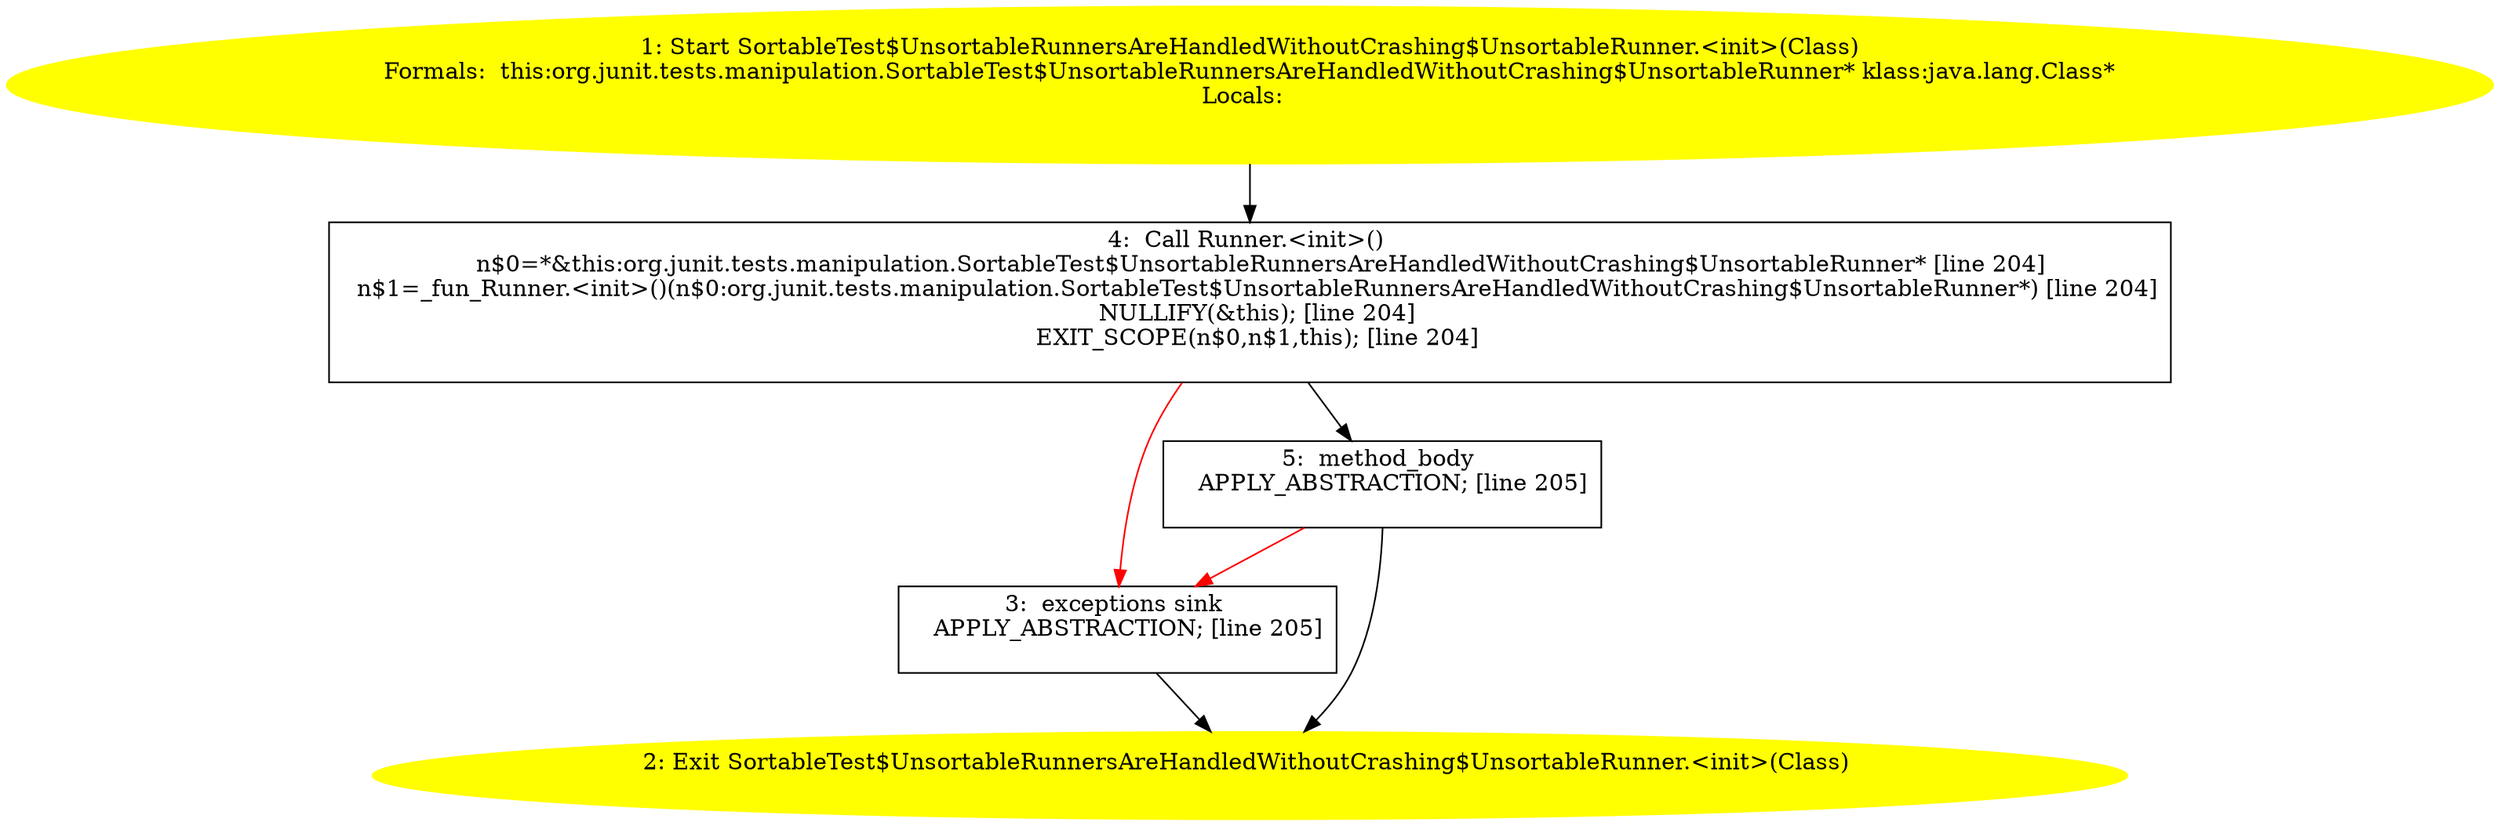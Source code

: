 /* @generated */
digraph cfg {
"org.junit.tests.manipulation.SortableTest$UnsortableRunnersAreHandledWithoutCrashing$UnsortableRunne.6ca4ec1c8506bd16792aaa07f91d7fee_1" [label="1: Start SortableTest$UnsortableRunnersAreHandledWithoutCrashing$UnsortableRunner.<init>(Class)\nFormals:  this:org.junit.tests.manipulation.SortableTest$UnsortableRunnersAreHandledWithoutCrashing$UnsortableRunner* klass:java.lang.Class*\nLocals:  \n  " color=yellow style=filled]
	

	 "org.junit.tests.manipulation.SortableTest$UnsortableRunnersAreHandledWithoutCrashing$UnsortableRunne.6ca4ec1c8506bd16792aaa07f91d7fee_1" -> "org.junit.tests.manipulation.SortableTest$UnsortableRunnersAreHandledWithoutCrashing$UnsortableRunne.6ca4ec1c8506bd16792aaa07f91d7fee_4" ;
"org.junit.tests.manipulation.SortableTest$UnsortableRunnersAreHandledWithoutCrashing$UnsortableRunne.6ca4ec1c8506bd16792aaa07f91d7fee_2" [label="2: Exit SortableTest$UnsortableRunnersAreHandledWithoutCrashing$UnsortableRunner.<init>(Class) \n  " color=yellow style=filled]
	

"org.junit.tests.manipulation.SortableTest$UnsortableRunnersAreHandledWithoutCrashing$UnsortableRunne.6ca4ec1c8506bd16792aaa07f91d7fee_3" [label="3:  exceptions sink \n   APPLY_ABSTRACTION; [line 205]\n " shape="box"]
	

	 "org.junit.tests.manipulation.SortableTest$UnsortableRunnersAreHandledWithoutCrashing$UnsortableRunne.6ca4ec1c8506bd16792aaa07f91d7fee_3" -> "org.junit.tests.manipulation.SortableTest$UnsortableRunnersAreHandledWithoutCrashing$UnsortableRunne.6ca4ec1c8506bd16792aaa07f91d7fee_2" ;
"org.junit.tests.manipulation.SortableTest$UnsortableRunnersAreHandledWithoutCrashing$UnsortableRunne.6ca4ec1c8506bd16792aaa07f91d7fee_4" [label="4:  Call Runner.<init>() \n   n$0=*&this:org.junit.tests.manipulation.SortableTest$UnsortableRunnersAreHandledWithoutCrashing$UnsortableRunner* [line 204]\n  n$1=_fun_Runner.<init>()(n$0:org.junit.tests.manipulation.SortableTest$UnsortableRunnersAreHandledWithoutCrashing$UnsortableRunner*) [line 204]\n  NULLIFY(&this); [line 204]\n  EXIT_SCOPE(n$0,n$1,this); [line 204]\n " shape="box"]
	

	 "org.junit.tests.manipulation.SortableTest$UnsortableRunnersAreHandledWithoutCrashing$UnsortableRunne.6ca4ec1c8506bd16792aaa07f91d7fee_4" -> "org.junit.tests.manipulation.SortableTest$UnsortableRunnersAreHandledWithoutCrashing$UnsortableRunne.6ca4ec1c8506bd16792aaa07f91d7fee_5" ;
	 "org.junit.tests.manipulation.SortableTest$UnsortableRunnersAreHandledWithoutCrashing$UnsortableRunne.6ca4ec1c8506bd16792aaa07f91d7fee_4" -> "org.junit.tests.manipulation.SortableTest$UnsortableRunnersAreHandledWithoutCrashing$UnsortableRunne.6ca4ec1c8506bd16792aaa07f91d7fee_3" [color="red" ];
"org.junit.tests.manipulation.SortableTest$UnsortableRunnersAreHandledWithoutCrashing$UnsortableRunne.6ca4ec1c8506bd16792aaa07f91d7fee_5" [label="5:  method_body \n   APPLY_ABSTRACTION; [line 205]\n " shape="box"]
	

	 "org.junit.tests.manipulation.SortableTest$UnsortableRunnersAreHandledWithoutCrashing$UnsortableRunne.6ca4ec1c8506bd16792aaa07f91d7fee_5" -> "org.junit.tests.manipulation.SortableTest$UnsortableRunnersAreHandledWithoutCrashing$UnsortableRunne.6ca4ec1c8506bd16792aaa07f91d7fee_2" ;
	 "org.junit.tests.manipulation.SortableTest$UnsortableRunnersAreHandledWithoutCrashing$UnsortableRunne.6ca4ec1c8506bd16792aaa07f91d7fee_5" -> "org.junit.tests.manipulation.SortableTest$UnsortableRunnersAreHandledWithoutCrashing$UnsortableRunne.6ca4ec1c8506bd16792aaa07f91d7fee_3" [color="red" ];
}
